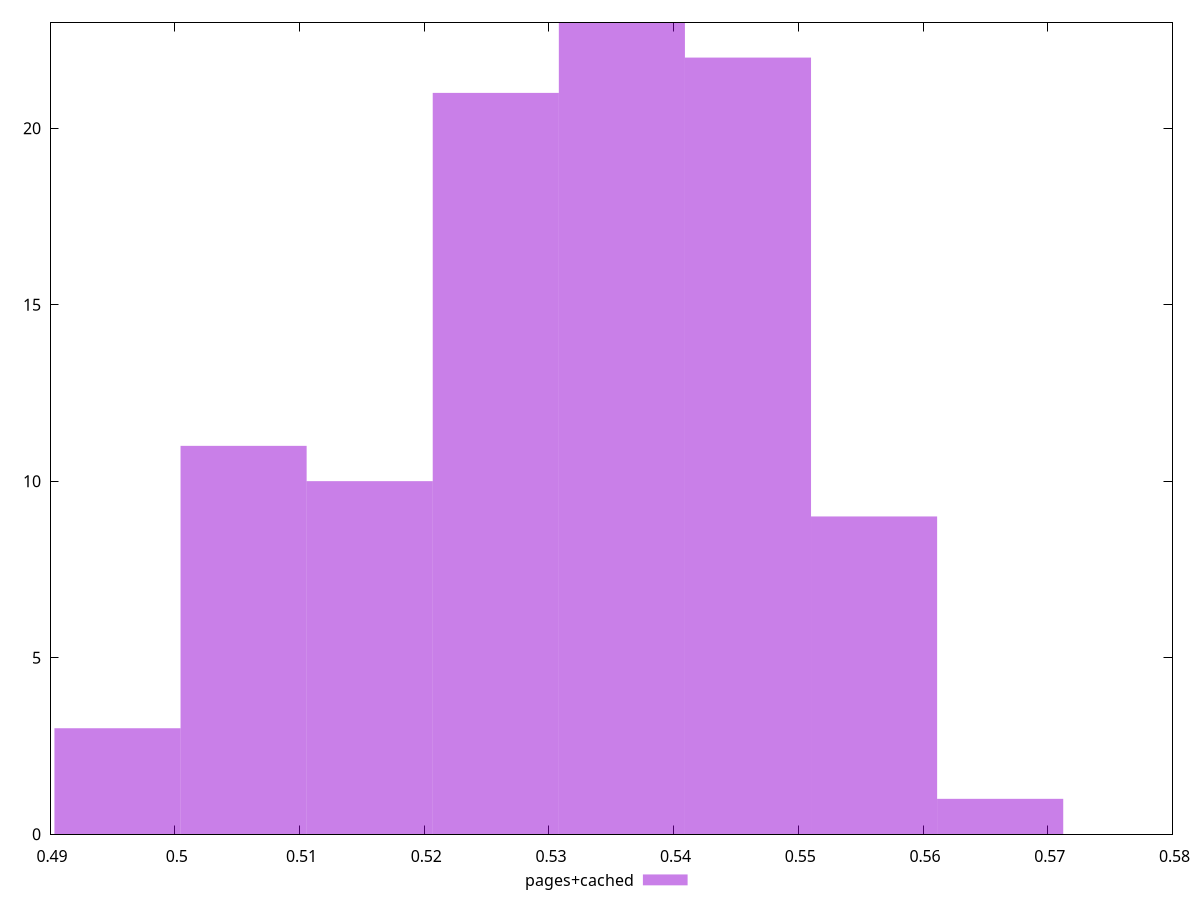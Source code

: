 $_pagesCached <<EOF
0.5156314793966679 10
0.5055210582320274 11
0.535852321725949 23
0.5257419005613084 21
0.5560731640552301 9
0.4954106370673868 3
0.5459627428905895 22
0.5661835852198707 1
EOF
set key outside below
set terminal pngcairo
set output "report_00004_2020-11-02T20-21-41.718Z/performance_score/pages+cached//hist.png"
set yrange [0:23]
set boxwidth 0.010110421164640547
set style fill transparent solid 0.5 noborder
plot $_pagesCached title "pages+cached" with boxes ,